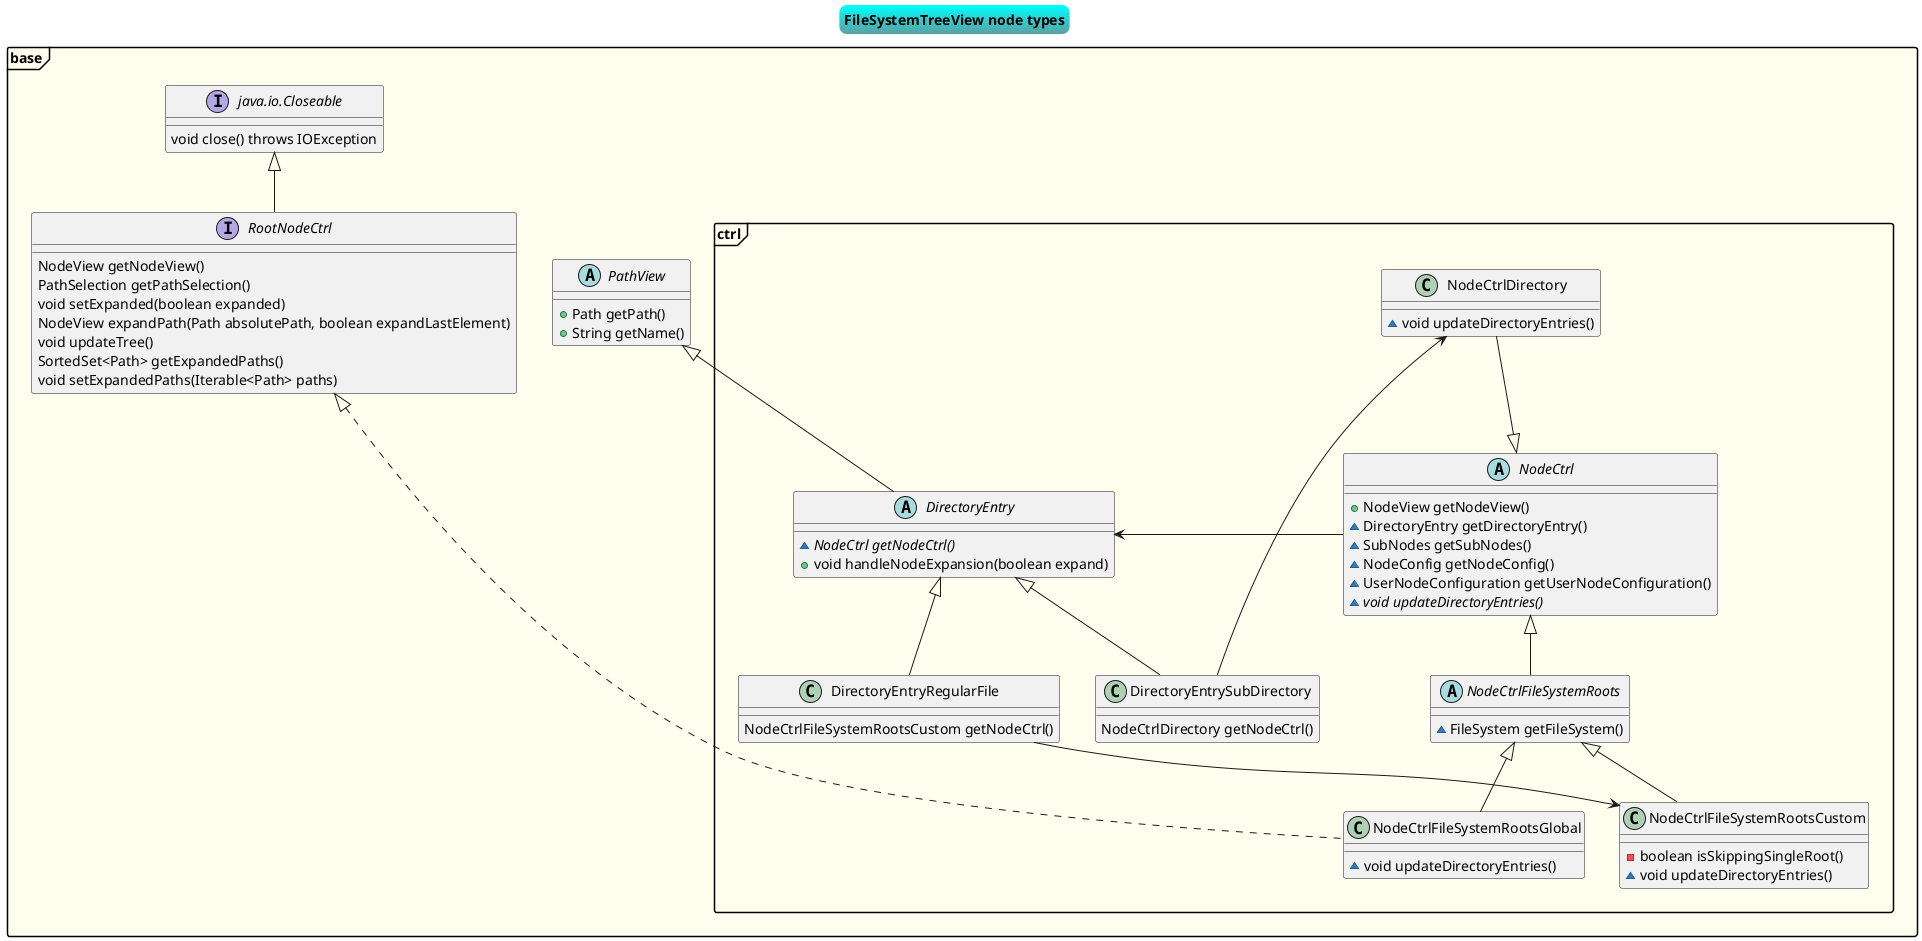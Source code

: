 ' FileSystemTreeView node types

@startuml

skinparam title {
	BorderRoundCorner 15
	BorderThickness 2
	BackgroundColor Aqua-CadetBlue
}

skinparam packageStyle Frame

title FileSystemTreeView node types

package base #Ivory {

	together {
		abstract class PathView
		interface RootNodeCtrl
	}

	interface Closeable as "java.io.Closeable" {
		void close() throws IOException
	}

	abstract class PathView {
		+ Path getPath()
		+ String getName()
	}

	interface RootNodeCtrl extends Closeable {
		NodeView getNodeView()
		PathSelection getPathSelection()
		void setExpanded(boolean expanded)
		NodeView expandPath(Path absolutePath, boolean expandLastElement)
		void updateTree()
		SortedSet<Path> getExpandedPaths()
		void setExpandedPaths(Iterable<Path> paths)
	}
}

package base.ctrl {

	together {
		abstract class NodeCtrl
		abstract class NodeCtrlFileSystemRoots
		class NodeCtrlDirectory
		class NodeCtrlFileSystemRootsGlobal
		class NodeCtrlFileSystemRootsCustom
	}

	together {
		abstract class DirectoryEntry
		class DirectoryEntrySubDirectory
		class DirectoryEntryRegularFile
	}

	abstract class DirectoryEntry extends base.PathView {

		{abstract} ~ NodeCtrl getNodeCtrl()
		+ void handleNodeExpansion(boolean expand)
	}

	class DirectoryEntrySubDirectory extends DirectoryEntry {
		NodeCtrlDirectory getNodeCtrl()
	}

	class DirectoryEntryRegularFile extends DirectoryEntry {
		NodeCtrlFileSystemRootsCustom getNodeCtrl()
	}

	DirectoryEntrySubDirectory --> NodeCtrlDirectory
	DirectoryEntryRegularFile --> NodeCtrlFileSystemRootsCustom

	abstract class NodeCtrl {
		+NodeView getNodeView()
		~ DirectoryEntry getDirectoryEntry()
		~ SubNodes getSubNodes()
		~ NodeConfig getNodeConfig()
		~ UserNodeConfiguration getUserNodeConfiguration()
		{abstract} ~ void updateDirectoryEntries()
	}

	NodeCtrl --> DirectoryEntry

	abstract class NodeCtrlFileSystemRoots extends NodeCtrl {
		~ FileSystem getFileSystem()
	}

	class NodeCtrlDirectory {
		~ void updateDirectoryEntries()
	}

	NodeCtrlDirectory --|> NodeCtrl

	class NodeCtrlFileSystemRootsGlobal extends NodeCtrlFileSystemRoots implements base.RootNodeCtrl {
		~ void updateDirectoryEntries()
	}

	class NodeCtrlFileSystemRootsCustom extends NodeCtrlFileSystemRoots {
		- boolean isSkippingSingleRoot()
		~ void updateDirectoryEntries()
	}
}

@enduml

